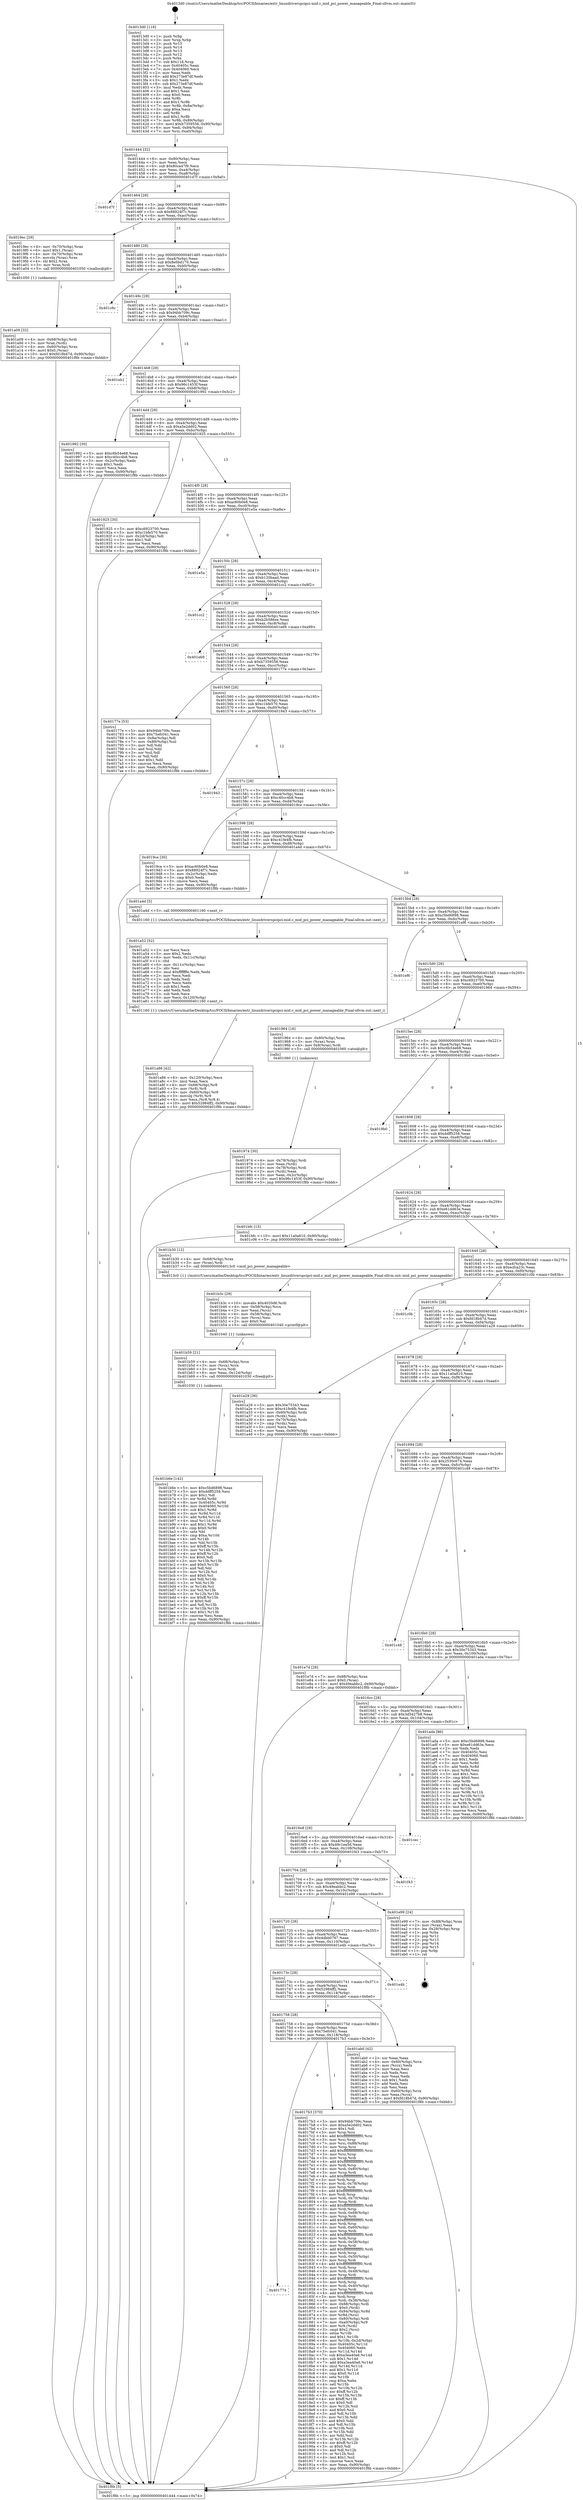 digraph "0x4013d0" {
  label = "0x4013d0 (/mnt/c/Users/mathe/Desktop/tcc/POCII/binaries/extr_linuxdriverspcipci-mid.c_mid_pci_power_manageable_Final-ollvm.out::main(0))"
  labelloc = "t"
  node[shape=record]

  Entry [label="",width=0.3,height=0.3,shape=circle,fillcolor=black,style=filled]
  "0x401444" [label="{
     0x401444 [32]\l
     | [instrs]\l
     &nbsp;&nbsp;0x401444 \<+6\>: mov -0x90(%rbp),%eax\l
     &nbsp;&nbsp;0x40144a \<+2\>: mov %eax,%ecx\l
     &nbsp;&nbsp;0x40144c \<+6\>: sub $0x80ca47f9,%ecx\l
     &nbsp;&nbsp;0x401452 \<+6\>: mov %eax,-0xa4(%rbp)\l
     &nbsp;&nbsp;0x401458 \<+6\>: mov %ecx,-0xa8(%rbp)\l
     &nbsp;&nbsp;0x40145e \<+6\>: je 0000000000401d7f \<main+0x9af\>\l
  }"]
  "0x401d7f" [label="{
     0x401d7f\l
  }", style=dashed]
  "0x401464" [label="{
     0x401464 [28]\l
     | [instrs]\l
     &nbsp;&nbsp;0x401464 \<+5\>: jmp 0000000000401469 \<main+0x99\>\l
     &nbsp;&nbsp;0x401469 \<+6\>: mov -0xa4(%rbp),%eax\l
     &nbsp;&nbsp;0x40146f \<+5\>: sub $0x88924f7c,%eax\l
     &nbsp;&nbsp;0x401474 \<+6\>: mov %eax,-0xac(%rbp)\l
     &nbsp;&nbsp;0x40147a \<+6\>: je 00000000004019ec \<main+0x61c\>\l
  }"]
  Exit [label="",width=0.3,height=0.3,shape=circle,fillcolor=black,style=filled,peripheries=2]
  "0x4019ec" [label="{
     0x4019ec [29]\l
     | [instrs]\l
     &nbsp;&nbsp;0x4019ec \<+4\>: mov -0x70(%rbp),%rax\l
     &nbsp;&nbsp;0x4019f0 \<+6\>: movl $0x1,(%rax)\l
     &nbsp;&nbsp;0x4019f6 \<+4\>: mov -0x70(%rbp),%rax\l
     &nbsp;&nbsp;0x4019fa \<+3\>: movslq (%rax),%rax\l
     &nbsp;&nbsp;0x4019fd \<+4\>: shl $0x2,%rax\l
     &nbsp;&nbsp;0x401a01 \<+3\>: mov %rax,%rdi\l
     &nbsp;&nbsp;0x401a04 \<+5\>: call 0000000000401050 \<malloc@plt\>\l
     | [calls]\l
     &nbsp;&nbsp;0x401050 \{1\} (unknown)\l
  }"]
  "0x401480" [label="{
     0x401480 [28]\l
     | [instrs]\l
     &nbsp;&nbsp;0x401480 \<+5\>: jmp 0000000000401485 \<main+0xb5\>\l
     &nbsp;&nbsp;0x401485 \<+6\>: mov -0xa4(%rbp),%eax\l
     &nbsp;&nbsp;0x40148b \<+5\>: sub $0x8e0bd170,%eax\l
     &nbsp;&nbsp;0x401490 \<+6\>: mov %eax,-0xb0(%rbp)\l
     &nbsp;&nbsp;0x401496 \<+6\>: je 0000000000401c6c \<main+0x89c\>\l
  }"]
  "0x401b6e" [label="{
     0x401b6e [142]\l
     | [instrs]\l
     &nbsp;&nbsp;0x401b6e \<+5\>: mov $0xc5bd6898,%eax\l
     &nbsp;&nbsp;0x401b73 \<+5\>: mov $0xddff5258,%esi\l
     &nbsp;&nbsp;0x401b78 \<+2\>: mov $0x1,%dl\l
     &nbsp;&nbsp;0x401b7a \<+3\>: xor %r8d,%r8d\l
     &nbsp;&nbsp;0x401b7d \<+8\>: mov 0x40405c,%r9d\l
     &nbsp;&nbsp;0x401b85 \<+8\>: mov 0x404060,%r10d\l
     &nbsp;&nbsp;0x401b8d \<+4\>: sub $0x1,%r8d\l
     &nbsp;&nbsp;0x401b91 \<+3\>: mov %r9d,%r11d\l
     &nbsp;&nbsp;0x401b94 \<+3\>: add %r8d,%r11d\l
     &nbsp;&nbsp;0x401b97 \<+4\>: imul %r11d,%r9d\l
     &nbsp;&nbsp;0x401b9b \<+4\>: and $0x1,%r9d\l
     &nbsp;&nbsp;0x401b9f \<+4\>: cmp $0x0,%r9d\l
     &nbsp;&nbsp;0x401ba3 \<+3\>: sete %bl\l
     &nbsp;&nbsp;0x401ba6 \<+4\>: cmp $0xa,%r10d\l
     &nbsp;&nbsp;0x401baa \<+4\>: setl %r14b\l
     &nbsp;&nbsp;0x401bae \<+3\>: mov %bl,%r15b\l
     &nbsp;&nbsp;0x401bb1 \<+4\>: xor $0xff,%r15b\l
     &nbsp;&nbsp;0x401bb5 \<+3\>: mov %r14b,%r12b\l
     &nbsp;&nbsp;0x401bb8 \<+4\>: xor $0xff,%r12b\l
     &nbsp;&nbsp;0x401bbc \<+3\>: xor $0x0,%dl\l
     &nbsp;&nbsp;0x401bbf \<+3\>: mov %r15b,%r13b\l
     &nbsp;&nbsp;0x401bc2 \<+4\>: and $0x0,%r13b\l
     &nbsp;&nbsp;0x401bc6 \<+2\>: and %dl,%bl\l
     &nbsp;&nbsp;0x401bc8 \<+3\>: mov %r12b,%cl\l
     &nbsp;&nbsp;0x401bcb \<+3\>: and $0x0,%cl\l
     &nbsp;&nbsp;0x401bce \<+3\>: and %dl,%r14b\l
     &nbsp;&nbsp;0x401bd1 \<+3\>: or %bl,%r13b\l
     &nbsp;&nbsp;0x401bd4 \<+3\>: or %r14b,%cl\l
     &nbsp;&nbsp;0x401bd7 \<+3\>: xor %cl,%r13b\l
     &nbsp;&nbsp;0x401bda \<+3\>: or %r12b,%r15b\l
     &nbsp;&nbsp;0x401bdd \<+4\>: xor $0xff,%r15b\l
     &nbsp;&nbsp;0x401be1 \<+3\>: or $0x0,%dl\l
     &nbsp;&nbsp;0x401be4 \<+3\>: and %dl,%r15b\l
     &nbsp;&nbsp;0x401be7 \<+3\>: or %r15b,%r13b\l
     &nbsp;&nbsp;0x401bea \<+4\>: test $0x1,%r13b\l
     &nbsp;&nbsp;0x401bee \<+3\>: cmovne %esi,%eax\l
     &nbsp;&nbsp;0x401bf1 \<+6\>: mov %eax,-0x90(%rbp)\l
     &nbsp;&nbsp;0x401bf7 \<+5\>: jmp 0000000000401f8b \<main+0xbbb\>\l
  }"]
  "0x401c6c" [label="{
     0x401c6c\l
  }", style=dashed]
  "0x40149c" [label="{
     0x40149c [28]\l
     | [instrs]\l
     &nbsp;&nbsp;0x40149c \<+5\>: jmp 00000000004014a1 \<main+0xd1\>\l
     &nbsp;&nbsp;0x4014a1 \<+6\>: mov -0xa4(%rbp),%eax\l
     &nbsp;&nbsp;0x4014a7 \<+5\>: sub $0x94bb709c,%eax\l
     &nbsp;&nbsp;0x4014ac \<+6\>: mov %eax,-0xb4(%rbp)\l
     &nbsp;&nbsp;0x4014b2 \<+6\>: je 0000000000401eb1 \<main+0xae1\>\l
  }"]
  "0x401b59" [label="{
     0x401b59 [21]\l
     | [instrs]\l
     &nbsp;&nbsp;0x401b59 \<+4\>: mov -0x68(%rbp),%rcx\l
     &nbsp;&nbsp;0x401b5d \<+3\>: mov (%rcx),%rcx\l
     &nbsp;&nbsp;0x401b60 \<+3\>: mov %rcx,%rdi\l
     &nbsp;&nbsp;0x401b63 \<+6\>: mov %eax,-0x124(%rbp)\l
     &nbsp;&nbsp;0x401b69 \<+5\>: call 0000000000401030 \<free@plt\>\l
     | [calls]\l
     &nbsp;&nbsp;0x401030 \{1\} (unknown)\l
  }"]
  "0x401eb1" [label="{
     0x401eb1\l
  }", style=dashed]
  "0x4014b8" [label="{
     0x4014b8 [28]\l
     | [instrs]\l
     &nbsp;&nbsp;0x4014b8 \<+5\>: jmp 00000000004014bd \<main+0xed\>\l
     &nbsp;&nbsp;0x4014bd \<+6\>: mov -0xa4(%rbp),%eax\l
     &nbsp;&nbsp;0x4014c3 \<+5\>: sub $0x96c1453f,%eax\l
     &nbsp;&nbsp;0x4014c8 \<+6\>: mov %eax,-0xb8(%rbp)\l
     &nbsp;&nbsp;0x4014ce \<+6\>: je 0000000000401992 \<main+0x5c2\>\l
  }"]
  "0x401b3c" [label="{
     0x401b3c [29]\l
     | [instrs]\l
     &nbsp;&nbsp;0x401b3c \<+10\>: movabs $0x4020d6,%rdi\l
     &nbsp;&nbsp;0x401b46 \<+4\>: mov -0x58(%rbp),%rcx\l
     &nbsp;&nbsp;0x401b4a \<+2\>: mov %eax,(%rcx)\l
     &nbsp;&nbsp;0x401b4c \<+4\>: mov -0x58(%rbp),%rcx\l
     &nbsp;&nbsp;0x401b50 \<+2\>: mov (%rcx),%esi\l
     &nbsp;&nbsp;0x401b52 \<+2\>: mov $0x0,%al\l
     &nbsp;&nbsp;0x401b54 \<+5\>: call 0000000000401040 \<printf@plt\>\l
     | [calls]\l
     &nbsp;&nbsp;0x401040 \{1\} (unknown)\l
  }"]
  "0x401992" [label="{
     0x401992 [30]\l
     | [instrs]\l
     &nbsp;&nbsp;0x401992 \<+5\>: mov $0xc6b54e68,%eax\l
     &nbsp;&nbsp;0x401997 \<+5\>: mov $0xc40cc4b8,%ecx\l
     &nbsp;&nbsp;0x40199c \<+3\>: mov -0x2c(%rbp),%edx\l
     &nbsp;&nbsp;0x40199f \<+3\>: cmp $0x1,%edx\l
     &nbsp;&nbsp;0x4019a2 \<+3\>: cmovl %ecx,%eax\l
     &nbsp;&nbsp;0x4019a5 \<+6\>: mov %eax,-0x90(%rbp)\l
     &nbsp;&nbsp;0x4019ab \<+5\>: jmp 0000000000401f8b \<main+0xbbb\>\l
  }"]
  "0x4014d4" [label="{
     0x4014d4 [28]\l
     | [instrs]\l
     &nbsp;&nbsp;0x4014d4 \<+5\>: jmp 00000000004014d9 \<main+0x109\>\l
     &nbsp;&nbsp;0x4014d9 \<+6\>: mov -0xa4(%rbp),%eax\l
     &nbsp;&nbsp;0x4014df \<+5\>: sub $0xa5e2dd02,%eax\l
     &nbsp;&nbsp;0x4014e4 \<+6\>: mov %eax,-0xbc(%rbp)\l
     &nbsp;&nbsp;0x4014ea \<+6\>: je 0000000000401925 \<main+0x555\>\l
  }"]
  "0x401a86" [label="{
     0x401a86 [42]\l
     | [instrs]\l
     &nbsp;&nbsp;0x401a86 \<+6\>: mov -0x120(%rbp),%ecx\l
     &nbsp;&nbsp;0x401a8c \<+3\>: imul %eax,%ecx\l
     &nbsp;&nbsp;0x401a8f \<+4\>: mov -0x68(%rbp),%r8\l
     &nbsp;&nbsp;0x401a93 \<+3\>: mov (%r8),%r8\l
     &nbsp;&nbsp;0x401a96 \<+4\>: mov -0x60(%rbp),%r9\l
     &nbsp;&nbsp;0x401a9a \<+3\>: movslq (%r9),%r9\l
     &nbsp;&nbsp;0x401a9d \<+4\>: mov %ecx,(%r8,%r9,4)\l
     &nbsp;&nbsp;0x401aa1 \<+10\>: movl $0x52984ff2,-0x90(%rbp)\l
     &nbsp;&nbsp;0x401aab \<+5\>: jmp 0000000000401f8b \<main+0xbbb\>\l
  }"]
  "0x401925" [label="{
     0x401925 [30]\l
     | [instrs]\l
     &nbsp;&nbsp;0x401925 \<+5\>: mov $0xc6923700,%eax\l
     &nbsp;&nbsp;0x40192a \<+5\>: mov $0xc1bfe570,%ecx\l
     &nbsp;&nbsp;0x40192f \<+3\>: mov -0x2d(%rbp),%dl\l
     &nbsp;&nbsp;0x401932 \<+3\>: test $0x1,%dl\l
     &nbsp;&nbsp;0x401935 \<+3\>: cmovne %ecx,%eax\l
     &nbsp;&nbsp;0x401938 \<+6\>: mov %eax,-0x90(%rbp)\l
     &nbsp;&nbsp;0x40193e \<+5\>: jmp 0000000000401f8b \<main+0xbbb\>\l
  }"]
  "0x4014f0" [label="{
     0x4014f0 [28]\l
     | [instrs]\l
     &nbsp;&nbsp;0x4014f0 \<+5\>: jmp 00000000004014f5 \<main+0x125\>\l
     &nbsp;&nbsp;0x4014f5 \<+6\>: mov -0xa4(%rbp),%eax\l
     &nbsp;&nbsp;0x4014fb \<+5\>: sub $0xac60b0e8,%eax\l
     &nbsp;&nbsp;0x401500 \<+6\>: mov %eax,-0xc0(%rbp)\l
     &nbsp;&nbsp;0x401506 \<+6\>: je 0000000000401e5a \<main+0xa8a\>\l
  }"]
  "0x401a52" [label="{
     0x401a52 [52]\l
     | [instrs]\l
     &nbsp;&nbsp;0x401a52 \<+2\>: xor %ecx,%ecx\l
     &nbsp;&nbsp;0x401a54 \<+5\>: mov $0x2,%edx\l
     &nbsp;&nbsp;0x401a59 \<+6\>: mov %edx,-0x11c(%rbp)\l
     &nbsp;&nbsp;0x401a5f \<+1\>: cltd\l
     &nbsp;&nbsp;0x401a60 \<+6\>: mov -0x11c(%rbp),%esi\l
     &nbsp;&nbsp;0x401a66 \<+2\>: idiv %esi\l
     &nbsp;&nbsp;0x401a68 \<+6\>: imul $0xfffffffe,%edx,%edx\l
     &nbsp;&nbsp;0x401a6e \<+2\>: mov %ecx,%edi\l
     &nbsp;&nbsp;0x401a70 \<+2\>: sub %edx,%edi\l
     &nbsp;&nbsp;0x401a72 \<+2\>: mov %ecx,%edx\l
     &nbsp;&nbsp;0x401a74 \<+3\>: sub $0x1,%edx\l
     &nbsp;&nbsp;0x401a77 \<+2\>: add %edx,%edi\l
     &nbsp;&nbsp;0x401a79 \<+2\>: sub %edi,%ecx\l
     &nbsp;&nbsp;0x401a7b \<+6\>: mov %ecx,-0x120(%rbp)\l
     &nbsp;&nbsp;0x401a81 \<+5\>: call 0000000000401160 \<next_i\>\l
     | [calls]\l
     &nbsp;&nbsp;0x401160 \{1\} (/mnt/c/Users/mathe/Desktop/tcc/POCII/binaries/extr_linuxdriverspcipci-mid.c_mid_pci_power_manageable_Final-ollvm.out::next_i)\l
  }"]
  "0x401e5a" [label="{
     0x401e5a\l
  }", style=dashed]
  "0x40150c" [label="{
     0x40150c [28]\l
     | [instrs]\l
     &nbsp;&nbsp;0x40150c \<+5\>: jmp 0000000000401511 \<main+0x141\>\l
     &nbsp;&nbsp;0x401511 \<+6\>: mov -0xa4(%rbp),%eax\l
     &nbsp;&nbsp;0x401517 \<+5\>: sub $0xb120baad,%eax\l
     &nbsp;&nbsp;0x40151c \<+6\>: mov %eax,-0xc4(%rbp)\l
     &nbsp;&nbsp;0x401522 \<+6\>: je 0000000000401cc2 \<main+0x8f2\>\l
  }"]
  "0x401a09" [label="{
     0x401a09 [32]\l
     | [instrs]\l
     &nbsp;&nbsp;0x401a09 \<+4\>: mov -0x68(%rbp),%rdi\l
     &nbsp;&nbsp;0x401a0d \<+3\>: mov %rax,(%rdi)\l
     &nbsp;&nbsp;0x401a10 \<+4\>: mov -0x60(%rbp),%rax\l
     &nbsp;&nbsp;0x401a14 \<+6\>: movl $0x0,(%rax)\l
     &nbsp;&nbsp;0x401a1a \<+10\>: movl $0xfd18b47d,-0x90(%rbp)\l
     &nbsp;&nbsp;0x401a24 \<+5\>: jmp 0000000000401f8b \<main+0xbbb\>\l
  }"]
  "0x401cc2" [label="{
     0x401cc2\l
  }", style=dashed]
  "0x401528" [label="{
     0x401528 [28]\l
     | [instrs]\l
     &nbsp;&nbsp;0x401528 \<+5\>: jmp 000000000040152d \<main+0x15d\>\l
     &nbsp;&nbsp;0x40152d \<+6\>: mov -0xa4(%rbp),%eax\l
     &nbsp;&nbsp;0x401533 \<+5\>: sub $0xb2b586ee,%eax\l
     &nbsp;&nbsp;0x401538 \<+6\>: mov %eax,-0xc8(%rbp)\l
     &nbsp;&nbsp;0x40153e \<+6\>: je 0000000000401e69 \<main+0xa99\>\l
  }"]
  "0x401974" [label="{
     0x401974 [30]\l
     | [instrs]\l
     &nbsp;&nbsp;0x401974 \<+4\>: mov -0x78(%rbp),%rdi\l
     &nbsp;&nbsp;0x401978 \<+2\>: mov %eax,(%rdi)\l
     &nbsp;&nbsp;0x40197a \<+4\>: mov -0x78(%rbp),%rdi\l
     &nbsp;&nbsp;0x40197e \<+2\>: mov (%rdi),%eax\l
     &nbsp;&nbsp;0x401980 \<+3\>: mov %eax,-0x2c(%rbp)\l
     &nbsp;&nbsp;0x401983 \<+10\>: movl $0x96c1453f,-0x90(%rbp)\l
     &nbsp;&nbsp;0x40198d \<+5\>: jmp 0000000000401f8b \<main+0xbbb\>\l
  }"]
  "0x401e69" [label="{
     0x401e69\l
  }", style=dashed]
  "0x401544" [label="{
     0x401544 [28]\l
     | [instrs]\l
     &nbsp;&nbsp;0x401544 \<+5\>: jmp 0000000000401549 \<main+0x179\>\l
     &nbsp;&nbsp;0x401549 \<+6\>: mov -0xa4(%rbp),%eax\l
     &nbsp;&nbsp;0x40154f \<+5\>: sub $0xb7359556,%eax\l
     &nbsp;&nbsp;0x401554 \<+6\>: mov %eax,-0xcc(%rbp)\l
     &nbsp;&nbsp;0x40155a \<+6\>: je 000000000040177e \<main+0x3ae\>\l
  }"]
  "0x401774" [label="{
     0x401774\l
  }", style=dashed]
  "0x40177e" [label="{
     0x40177e [53]\l
     | [instrs]\l
     &nbsp;&nbsp;0x40177e \<+5\>: mov $0x94bb709c,%eax\l
     &nbsp;&nbsp;0x401783 \<+5\>: mov $0x75efc041,%ecx\l
     &nbsp;&nbsp;0x401788 \<+6\>: mov -0x8a(%rbp),%dl\l
     &nbsp;&nbsp;0x40178e \<+7\>: mov -0x89(%rbp),%sil\l
     &nbsp;&nbsp;0x401795 \<+3\>: mov %dl,%dil\l
     &nbsp;&nbsp;0x401798 \<+3\>: and %sil,%dil\l
     &nbsp;&nbsp;0x40179b \<+3\>: xor %sil,%dl\l
     &nbsp;&nbsp;0x40179e \<+3\>: or %dl,%dil\l
     &nbsp;&nbsp;0x4017a1 \<+4\>: test $0x1,%dil\l
     &nbsp;&nbsp;0x4017a5 \<+3\>: cmovne %ecx,%eax\l
     &nbsp;&nbsp;0x4017a8 \<+6\>: mov %eax,-0x90(%rbp)\l
     &nbsp;&nbsp;0x4017ae \<+5\>: jmp 0000000000401f8b \<main+0xbbb\>\l
  }"]
  "0x401560" [label="{
     0x401560 [28]\l
     | [instrs]\l
     &nbsp;&nbsp;0x401560 \<+5\>: jmp 0000000000401565 \<main+0x195\>\l
     &nbsp;&nbsp;0x401565 \<+6\>: mov -0xa4(%rbp),%eax\l
     &nbsp;&nbsp;0x40156b \<+5\>: sub $0xc1bfe570,%eax\l
     &nbsp;&nbsp;0x401570 \<+6\>: mov %eax,-0xd0(%rbp)\l
     &nbsp;&nbsp;0x401576 \<+6\>: je 0000000000401943 \<main+0x573\>\l
  }"]
  "0x401f8b" [label="{
     0x401f8b [5]\l
     | [instrs]\l
     &nbsp;&nbsp;0x401f8b \<+5\>: jmp 0000000000401444 \<main+0x74\>\l
  }"]
  "0x4013d0" [label="{
     0x4013d0 [116]\l
     | [instrs]\l
     &nbsp;&nbsp;0x4013d0 \<+1\>: push %rbp\l
     &nbsp;&nbsp;0x4013d1 \<+3\>: mov %rsp,%rbp\l
     &nbsp;&nbsp;0x4013d4 \<+2\>: push %r15\l
     &nbsp;&nbsp;0x4013d6 \<+2\>: push %r14\l
     &nbsp;&nbsp;0x4013d8 \<+2\>: push %r13\l
     &nbsp;&nbsp;0x4013da \<+2\>: push %r12\l
     &nbsp;&nbsp;0x4013dc \<+1\>: push %rbx\l
     &nbsp;&nbsp;0x4013dd \<+7\>: sub $0x118,%rsp\l
     &nbsp;&nbsp;0x4013e4 \<+7\>: mov 0x40405c,%eax\l
     &nbsp;&nbsp;0x4013eb \<+7\>: mov 0x404060,%ecx\l
     &nbsp;&nbsp;0x4013f2 \<+2\>: mov %eax,%edx\l
     &nbsp;&nbsp;0x4013f4 \<+6\>: add $0x273e87df,%edx\l
     &nbsp;&nbsp;0x4013fa \<+3\>: sub $0x1,%edx\l
     &nbsp;&nbsp;0x4013fd \<+6\>: sub $0x273e87df,%edx\l
     &nbsp;&nbsp;0x401403 \<+3\>: imul %edx,%eax\l
     &nbsp;&nbsp;0x401406 \<+3\>: and $0x1,%eax\l
     &nbsp;&nbsp;0x401409 \<+3\>: cmp $0x0,%eax\l
     &nbsp;&nbsp;0x40140c \<+4\>: sete %r8b\l
     &nbsp;&nbsp;0x401410 \<+4\>: and $0x1,%r8b\l
     &nbsp;&nbsp;0x401414 \<+7\>: mov %r8b,-0x8a(%rbp)\l
     &nbsp;&nbsp;0x40141b \<+3\>: cmp $0xa,%ecx\l
     &nbsp;&nbsp;0x40141e \<+4\>: setl %r8b\l
     &nbsp;&nbsp;0x401422 \<+4\>: and $0x1,%r8b\l
     &nbsp;&nbsp;0x401426 \<+7\>: mov %r8b,-0x89(%rbp)\l
     &nbsp;&nbsp;0x40142d \<+10\>: movl $0xb7359556,-0x90(%rbp)\l
     &nbsp;&nbsp;0x401437 \<+6\>: mov %edi,-0x94(%rbp)\l
     &nbsp;&nbsp;0x40143d \<+7\>: mov %rsi,-0xa0(%rbp)\l
  }"]
  "0x4017b3" [label="{
     0x4017b3 [370]\l
     | [instrs]\l
     &nbsp;&nbsp;0x4017b3 \<+5\>: mov $0x94bb709c,%eax\l
     &nbsp;&nbsp;0x4017b8 \<+5\>: mov $0xa5e2dd02,%ecx\l
     &nbsp;&nbsp;0x4017bd \<+2\>: mov $0x1,%dl\l
     &nbsp;&nbsp;0x4017bf \<+3\>: mov %rsp,%rsi\l
     &nbsp;&nbsp;0x4017c2 \<+4\>: add $0xfffffffffffffff0,%rsi\l
     &nbsp;&nbsp;0x4017c6 \<+3\>: mov %rsi,%rsp\l
     &nbsp;&nbsp;0x4017c9 \<+7\>: mov %rsi,-0x88(%rbp)\l
     &nbsp;&nbsp;0x4017d0 \<+3\>: mov %rsp,%rsi\l
     &nbsp;&nbsp;0x4017d3 \<+4\>: add $0xfffffffffffffff0,%rsi\l
     &nbsp;&nbsp;0x4017d7 \<+3\>: mov %rsi,%rsp\l
     &nbsp;&nbsp;0x4017da \<+3\>: mov %rsp,%rdi\l
     &nbsp;&nbsp;0x4017dd \<+4\>: add $0xfffffffffffffff0,%rdi\l
     &nbsp;&nbsp;0x4017e1 \<+3\>: mov %rdi,%rsp\l
     &nbsp;&nbsp;0x4017e4 \<+4\>: mov %rdi,-0x80(%rbp)\l
     &nbsp;&nbsp;0x4017e8 \<+3\>: mov %rsp,%rdi\l
     &nbsp;&nbsp;0x4017eb \<+4\>: add $0xfffffffffffffff0,%rdi\l
     &nbsp;&nbsp;0x4017ef \<+3\>: mov %rdi,%rsp\l
     &nbsp;&nbsp;0x4017f2 \<+4\>: mov %rdi,-0x78(%rbp)\l
     &nbsp;&nbsp;0x4017f6 \<+3\>: mov %rsp,%rdi\l
     &nbsp;&nbsp;0x4017f9 \<+4\>: add $0xfffffffffffffff0,%rdi\l
     &nbsp;&nbsp;0x4017fd \<+3\>: mov %rdi,%rsp\l
     &nbsp;&nbsp;0x401800 \<+4\>: mov %rdi,-0x70(%rbp)\l
     &nbsp;&nbsp;0x401804 \<+3\>: mov %rsp,%rdi\l
     &nbsp;&nbsp;0x401807 \<+4\>: add $0xfffffffffffffff0,%rdi\l
     &nbsp;&nbsp;0x40180b \<+3\>: mov %rdi,%rsp\l
     &nbsp;&nbsp;0x40180e \<+4\>: mov %rdi,-0x68(%rbp)\l
     &nbsp;&nbsp;0x401812 \<+3\>: mov %rsp,%rdi\l
     &nbsp;&nbsp;0x401815 \<+4\>: add $0xfffffffffffffff0,%rdi\l
     &nbsp;&nbsp;0x401819 \<+3\>: mov %rdi,%rsp\l
     &nbsp;&nbsp;0x40181c \<+4\>: mov %rdi,-0x60(%rbp)\l
     &nbsp;&nbsp;0x401820 \<+3\>: mov %rsp,%rdi\l
     &nbsp;&nbsp;0x401823 \<+4\>: add $0xfffffffffffffff0,%rdi\l
     &nbsp;&nbsp;0x401827 \<+3\>: mov %rdi,%rsp\l
     &nbsp;&nbsp;0x40182a \<+4\>: mov %rdi,-0x58(%rbp)\l
     &nbsp;&nbsp;0x40182e \<+3\>: mov %rsp,%rdi\l
     &nbsp;&nbsp;0x401831 \<+4\>: add $0xfffffffffffffff0,%rdi\l
     &nbsp;&nbsp;0x401835 \<+3\>: mov %rdi,%rsp\l
     &nbsp;&nbsp;0x401838 \<+4\>: mov %rdi,-0x50(%rbp)\l
     &nbsp;&nbsp;0x40183c \<+3\>: mov %rsp,%rdi\l
     &nbsp;&nbsp;0x40183f \<+4\>: add $0xfffffffffffffff0,%rdi\l
     &nbsp;&nbsp;0x401843 \<+3\>: mov %rdi,%rsp\l
     &nbsp;&nbsp;0x401846 \<+4\>: mov %rdi,-0x48(%rbp)\l
     &nbsp;&nbsp;0x40184a \<+3\>: mov %rsp,%rdi\l
     &nbsp;&nbsp;0x40184d \<+4\>: add $0xfffffffffffffff0,%rdi\l
     &nbsp;&nbsp;0x401851 \<+3\>: mov %rdi,%rsp\l
     &nbsp;&nbsp;0x401854 \<+4\>: mov %rdi,-0x40(%rbp)\l
     &nbsp;&nbsp;0x401858 \<+3\>: mov %rsp,%rdi\l
     &nbsp;&nbsp;0x40185b \<+4\>: add $0xfffffffffffffff0,%rdi\l
     &nbsp;&nbsp;0x40185f \<+3\>: mov %rdi,%rsp\l
     &nbsp;&nbsp;0x401862 \<+4\>: mov %rdi,-0x38(%rbp)\l
     &nbsp;&nbsp;0x401866 \<+7\>: mov -0x88(%rbp),%rdi\l
     &nbsp;&nbsp;0x40186d \<+6\>: movl $0x0,(%rdi)\l
     &nbsp;&nbsp;0x401873 \<+7\>: mov -0x94(%rbp),%r8d\l
     &nbsp;&nbsp;0x40187a \<+3\>: mov %r8d,(%rsi)\l
     &nbsp;&nbsp;0x40187d \<+4\>: mov -0x80(%rbp),%rdi\l
     &nbsp;&nbsp;0x401881 \<+7\>: mov -0xa0(%rbp),%r9\l
     &nbsp;&nbsp;0x401888 \<+3\>: mov %r9,(%rdi)\l
     &nbsp;&nbsp;0x40188b \<+3\>: cmpl $0x2,(%rsi)\l
     &nbsp;&nbsp;0x40188e \<+4\>: setne %r10b\l
     &nbsp;&nbsp;0x401892 \<+4\>: and $0x1,%r10b\l
     &nbsp;&nbsp;0x401896 \<+4\>: mov %r10b,-0x2d(%rbp)\l
     &nbsp;&nbsp;0x40189a \<+8\>: mov 0x40405c,%r11d\l
     &nbsp;&nbsp;0x4018a2 \<+7\>: mov 0x404060,%ebx\l
     &nbsp;&nbsp;0x4018a9 \<+3\>: mov %r11d,%r14d\l
     &nbsp;&nbsp;0x4018ac \<+7\>: sub $0xa3ea40a6,%r14d\l
     &nbsp;&nbsp;0x4018b3 \<+4\>: sub $0x1,%r14d\l
     &nbsp;&nbsp;0x4018b7 \<+7\>: add $0xa3ea40a6,%r14d\l
     &nbsp;&nbsp;0x4018be \<+4\>: imul %r14d,%r11d\l
     &nbsp;&nbsp;0x4018c2 \<+4\>: and $0x1,%r11d\l
     &nbsp;&nbsp;0x4018c6 \<+4\>: cmp $0x0,%r11d\l
     &nbsp;&nbsp;0x4018ca \<+4\>: sete %r10b\l
     &nbsp;&nbsp;0x4018ce \<+3\>: cmp $0xa,%ebx\l
     &nbsp;&nbsp;0x4018d1 \<+4\>: setl %r15b\l
     &nbsp;&nbsp;0x4018d5 \<+3\>: mov %r10b,%r12b\l
     &nbsp;&nbsp;0x4018d8 \<+4\>: xor $0xff,%r12b\l
     &nbsp;&nbsp;0x4018dc \<+3\>: mov %r15b,%r13b\l
     &nbsp;&nbsp;0x4018df \<+4\>: xor $0xff,%r13b\l
     &nbsp;&nbsp;0x4018e3 \<+3\>: xor $0x0,%dl\l
     &nbsp;&nbsp;0x4018e6 \<+3\>: mov %r12b,%sil\l
     &nbsp;&nbsp;0x4018e9 \<+4\>: and $0x0,%sil\l
     &nbsp;&nbsp;0x4018ed \<+3\>: and %dl,%r10b\l
     &nbsp;&nbsp;0x4018f0 \<+3\>: mov %r13b,%dil\l
     &nbsp;&nbsp;0x4018f3 \<+4\>: and $0x0,%dil\l
     &nbsp;&nbsp;0x4018f7 \<+3\>: and %dl,%r15b\l
     &nbsp;&nbsp;0x4018fa \<+3\>: or %r10b,%sil\l
     &nbsp;&nbsp;0x4018fd \<+3\>: or %r15b,%dil\l
     &nbsp;&nbsp;0x401900 \<+3\>: xor %dil,%sil\l
     &nbsp;&nbsp;0x401903 \<+3\>: or %r13b,%r12b\l
     &nbsp;&nbsp;0x401906 \<+4\>: xor $0xff,%r12b\l
     &nbsp;&nbsp;0x40190a \<+3\>: or $0x0,%dl\l
     &nbsp;&nbsp;0x40190d \<+3\>: and %dl,%r12b\l
     &nbsp;&nbsp;0x401910 \<+3\>: or %r12b,%sil\l
     &nbsp;&nbsp;0x401913 \<+4\>: test $0x1,%sil\l
     &nbsp;&nbsp;0x401917 \<+3\>: cmovne %ecx,%eax\l
     &nbsp;&nbsp;0x40191a \<+6\>: mov %eax,-0x90(%rbp)\l
     &nbsp;&nbsp;0x401920 \<+5\>: jmp 0000000000401f8b \<main+0xbbb\>\l
  }"]
  "0x401943" [label="{
     0x401943\l
  }", style=dashed]
  "0x40157c" [label="{
     0x40157c [28]\l
     | [instrs]\l
     &nbsp;&nbsp;0x40157c \<+5\>: jmp 0000000000401581 \<main+0x1b1\>\l
     &nbsp;&nbsp;0x401581 \<+6\>: mov -0xa4(%rbp),%eax\l
     &nbsp;&nbsp;0x401587 \<+5\>: sub $0xc40cc4b8,%eax\l
     &nbsp;&nbsp;0x40158c \<+6\>: mov %eax,-0xd4(%rbp)\l
     &nbsp;&nbsp;0x401592 \<+6\>: je 00000000004019ce \<main+0x5fe\>\l
  }"]
  "0x401758" [label="{
     0x401758 [28]\l
     | [instrs]\l
     &nbsp;&nbsp;0x401758 \<+5\>: jmp 000000000040175d \<main+0x38d\>\l
     &nbsp;&nbsp;0x40175d \<+6\>: mov -0xa4(%rbp),%eax\l
     &nbsp;&nbsp;0x401763 \<+5\>: sub $0x75efc041,%eax\l
     &nbsp;&nbsp;0x401768 \<+6\>: mov %eax,-0x118(%rbp)\l
     &nbsp;&nbsp;0x40176e \<+6\>: je 00000000004017b3 \<main+0x3e3\>\l
  }"]
  "0x4019ce" [label="{
     0x4019ce [30]\l
     | [instrs]\l
     &nbsp;&nbsp;0x4019ce \<+5\>: mov $0xac60b0e8,%eax\l
     &nbsp;&nbsp;0x4019d3 \<+5\>: mov $0x88924f7c,%ecx\l
     &nbsp;&nbsp;0x4019d8 \<+3\>: mov -0x2c(%rbp),%edx\l
     &nbsp;&nbsp;0x4019db \<+3\>: cmp $0x0,%edx\l
     &nbsp;&nbsp;0x4019de \<+3\>: cmove %ecx,%eax\l
     &nbsp;&nbsp;0x4019e1 \<+6\>: mov %eax,-0x90(%rbp)\l
     &nbsp;&nbsp;0x4019e7 \<+5\>: jmp 0000000000401f8b \<main+0xbbb\>\l
  }"]
  "0x401598" [label="{
     0x401598 [28]\l
     | [instrs]\l
     &nbsp;&nbsp;0x401598 \<+5\>: jmp 000000000040159d \<main+0x1cd\>\l
     &nbsp;&nbsp;0x40159d \<+6\>: mov -0xa4(%rbp),%eax\l
     &nbsp;&nbsp;0x4015a3 \<+5\>: sub $0xc41fe4fb,%eax\l
     &nbsp;&nbsp;0x4015a8 \<+6\>: mov %eax,-0xd8(%rbp)\l
     &nbsp;&nbsp;0x4015ae \<+6\>: je 0000000000401a4d \<main+0x67d\>\l
  }"]
  "0x401ab0" [label="{
     0x401ab0 [42]\l
     | [instrs]\l
     &nbsp;&nbsp;0x401ab0 \<+2\>: xor %eax,%eax\l
     &nbsp;&nbsp;0x401ab2 \<+4\>: mov -0x60(%rbp),%rcx\l
     &nbsp;&nbsp;0x401ab6 \<+2\>: mov (%rcx),%edx\l
     &nbsp;&nbsp;0x401ab8 \<+2\>: mov %eax,%esi\l
     &nbsp;&nbsp;0x401aba \<+2\>: sub %edx,%esi\l
     &nbsp;&nbsp;0x401abc \<+2\>: mov %eax,%edx\l
     &nbsp;&nbsp;0x401abe \<+3\>: sub $0x1,%edx\l
     &nbsp;&nbsp;0x401ac1 \<+2\>: add %edx,%esi\l
     &nbsp;&nbsp;0x401ac3 \<+2\>: sub %esi,%eax\l
     &nbsp;&nbsp;0x401ac5 \<+4\>: mov -0x60(%rbp),%rcx\l
     &nbsp;&nbsp;0x401ac9 \<+2\>: mov %eax,(%rcx)\l
     &nbsp;&nbsp;0x401acb \<+10\>: movl $0xfd18b47d,-0x90(%rbp)\l
     &nbsp;&nbsp;0x401ad5 \<+5\>: jmp 0000000000401f8b \<main+0xbbb\>\l
  }"]
  "0x401a4d" [label="{
     0x401a4d [5]\l
     | [instrs]\l
     &nbsp;&nbsp;0x401a4d \<+5\>: call 0000000000401160 \<next_i\>\l
     | [calls]\l
     &nbsp;&nbsp;0x401160 \{1\} (/mnt/c/Users/mathe/Desktop/tcc/POCII/binaries/extr_linuxdriverspcipci-mid.c_mid_pci_power_manageable_Final-ollvm.out::next_i)\l
  }"]
  "0x4015b4" [label="{
     0x4015b4 [28]\l
     | [instrs]\l
     &nbsp;&nbsp;0x4015b4 \<+5\>: jmp 00000000004015b9 \<main+0x1e9\>\l
     &nbsp;&nbsp;0x4015b9 \<+6\>: mov -0xa4(%rbp),%eax\l
     &nbsp;&nbsp;0x4015bf \<+5\>: sub $0xc5bd6898,%eax\l
     &nbsp;&nbsp;0x4015c4 \<+6\>: mov %eax,-0xdc(%rbp)\l
     &nbsp;&nbsp;0x4015ca \<+6\>: je 0000000000401ef6 \<main+0xb26\>\l
  }"]
  "0x40173c" [label="{
     0x40173c [28]\l
     | [instrs]\l
     &nbsp;&nbsp;0x40173c \<+5\>: jmp 0000000000401741 \<main+0x371\>\l
     &nbsp;&nbsp;0x401741 \<+6\>: mov -0xa4(%rbp),%eax\l
     &nbsp;&nbsp;0x401747 \<+5\>: sub $0x52984ff2,%eax\l
     &nbsp;&nbsp;0x40174c \<+6\>: mov %eax,-0x114(%rbp)\l
     &nbsp;&nbsp;0x401752 \<+6\>: je 0000000000401ab0 \<main+0x6e0\>\l
  }"]
  "0x401ef6" [label="{
     0x401ef6\l
  }", style=dashed]
  "0x4015d0" [label="{
     0x4015d0 [28]\l
     | [instrs]\l
     &nbsp;&nbsp;0x4015d0 \<+5\>: jmp 00000000004015d5 \<main+0x205\>\l
     &nbsp;&nbsp;0x4015d5 \<+6\>: mov -0xa4(%rbp),%eax\l
     &nbsp;&nbsp;0x4015db \<+5\>: sub $0xc6923700,%eax\l
     &nbsp;&nbsp;0x4015e0 \<+6\>: mov %eax,-0xe0(%rbp)\l
     &nbsp;&nbsp;0x4015e6 \<+6\>: je 0000000000401964 \<main+0x594\>\l
  }"]
  "0x401e4b" [label="{
     0x401e4b\l
  }", style=dashed]
  "0x401964" [label="{
     0x401964 [16]\l
     | [instrs]\l
     &nbsp;&nbsp;0x401964 \<+4\>: mov -0x80(%rbp),%rax\l
     &nbsp;&nbsp;0x401968 \<+3\>: mov (%rax),%rax\l
     &nbsp;&nbsp;0x40196b \<+4\>: mov 0x8(%rax),%rdi\l
     &nbsp;&nbsp;0x40196f \<+5\>: call 0000000000401060 \<atoi@plt\>\l
     | [calls]\l
     &nbsp;&nbsp;0x401060 \{1\} (unknown)\l
  }"]
  "0x4015ec" [label="{
     0x4015ec [28]\l
     | [instrs]\l
     &nbsp;&nbsp;0x4015ec \<+5\>: jmp 00000000004015f1 \<main+0x221\>\l
     &nbsp;&nbsp;0x4015f1 \<+6\>: mov -0xa4(%rbp),%eax\l
     &nbsp;&nbsp;0x4015f7 \<+5\>: sub $0xc6b54e68,%eax\l
     &nbsp;&nbsp;0x4015fc \<+6\>: mov %eax,-0xe4(%rbp)\l
     &nbsp;&nbsp;0x401602 \<+6\>: je 00000000004019b0 \<main+0x5e0\>\l
  }"]
  "0x401720" [label="{
     0x401720 [28]\l
     | [instrs]\l
     &nbsp;&nbsp;0x401720 \<+5\>: jmp 0000000000401725 \<main+0x355\>\l
     &nbsp;&nbsp;0x401725 \<+6\>: mov -0xa4(%rbp),%eax\l
     &nbsp;&nbsp;0x40172b \<+5\>: sub $0x4dbb0767,%eax\l
     &nbsp;&nbsp;0x401730 \<+6\>: mov %eax,-0x110(%rbp)\l
     &nbsp;&nbsp;0x401736 \<+6\>: je 0000000000401e4b \<main+0xa7b\>\l
  }"]
  "0x4019b0" [label="{
     0x4019b0\l
  }", style=dashed]
  "0x401608" [label="{
     0x401608 [28]\l
     | [instrs]\l
     &nbsp;&nbsp;0x401608 \<+5\>: jmp 000000000040160d \<main+0x23d\>\l
     &nbsp;&nbsp;0x40160d \<+6\>: mov -0xa4(%rbp),%eax\l
     &nbsp;&nbsp;0x401613 \<+5\>: sub $0xddff5258,%eax\l
     &nbsp;&nbsp;0x401618 \<+6\>: mov %eax,-0xe8(%rbp)\l
     &nbsp;&nbsp;0x40161e \<+6\>: je 0000000000401bfc \<main+0x82c\>\l
  }"]
  "0x401e99" [label="{
     0x401e99 [24]\l
     | [instrs]\l
     &nbsp;&nbsp;0x401e99 \<+7\>: mov -0x88(%rbp),%rax\l
     &nbsp;&nbsp;0x401ea0 \<+2\>: mov (%rax),%eax\l
     &nbsp;&nbsp;0x401ea2 \<+4\>: lea -0x28(%rbp),%rsp\l
     &nbsp;&nbsp;0x401ea6 \<+1\>: pop %rbx\l
     &nbsp;&nbsp;0x401ea7 \<+2\>: pop %r12\l
     &nbsp;&nbsp;0x401ea9 \<+2\>: pop %r13\l
     &nbsp;&nbsp;0x401eab \<+2\>: pop %r14\l
     &nbsp;&nbsp;0x401ead \<+2\>: pop %r15\l
     &nbsp;&nbsp;0x401eaf \<+1\>: pop %rbp\l
     &nbsp;&nbsp;0x401eb0 \<+1\>: ret\l
  }"]
  "0x401bfc" [label="{
     0x401bfc [15]\l
     | [instrs]\l
     &nbsp;&nbsp;0x401bfc \<+10\>: movl $0x11a0a810,-0x90(%rbp)\l
     &nbsp;&nbsp;0x401c06 \<+5\>: jmp 0000000000401f8b \<main+0xbbb\>\l
  }"]
  "0x401624" [label="{
     0x401624 [28]\l
     | [instrs]\l
     &nbsp;&nbsp;0x401624 \<+5\>: jmp 0000000000401629 \<main+0x259\>\l
     &nbsp;&nbsp;0x401629 \<+6\>: mov -0xa4(%rbp),%eax\l
     &nbsp;&nbsp;0x40162f \<+5\>: sub $0xe61dd63e,%eax\l
     &nbsp;&nbsp;0x401634 \<+6\>: mov %eax,-0xec(%rbp)\l
     &nbsp;&nbsp;0x40163a \<+6\>: je 0000000000401b30 \<main+0x760\>\l
  }"]
  "0x401704" [label="{
     0x401704 [28]\l
     | [instrs]\l
     &nbsp;&nbsp;0x401704 \<+5\>: jmp 0000000000401709 \<main+0x339\>\l
     &nbsp;&nbsp;0x401709 \<+6\>: mov -0xa4(%rbp),%eax\l
     &nbsp;&nbsp;0x40170f \<+5\>: sub $0x49eabbc2,%eax\l
     &nbsp;&nbsp;0x401714 \<+6\>: mov %eax,-0x10c(%rbp)\l
     &nbsp;&nbsp;0x40171a \<+6\>: je 0000000000401e99 \<main+0xac9\>\l
  }"]
  "0x401b30" [label="{
     0x401b30 [12]\l
     | [instrs]\l
     &nbsp;&nbsp;0x401b30 \<+4\>: mov -0x68(%rbp),%rax\l
     &nbsp;&nbsp;0x401b34 \<+3\>: mov (%rax),%rdi\l
     &nbsp;&nbsp;0x401b37 \<+5\>: call 00000000004013c0 \<mid_pci_power_manageable\>\l
     | [calls]\l
     &nbsp;&nbsp;0x4013c0 \{1\} (/mnt/c/Users/mathe/Desktop/tcc/POCII/binaries/extr_linuxdriverspcipci-mid.c_mid_pci_power_manageable_Final-ollvm.out::mid_pci_power_manageable)\l
  }"]
  "0x401640" [label="{
     0x401640 [28]\l
     | [instrs]\l
     &nbsp;&nbsp;0x401640 \<+5\>: jmp 0000000000401645 \<main+0x275\>\l
     &nbsp;&nbsp;0x401645 \<+6\>: mov -0xa4(%rbp),%eax\l
     &nbsp;&nbsp;0x40164b \<+5\>: sub $0xecfca23c,%eax\l
     &nbsp;&nbsp;0x401650 \<+6\>: mov %eax,-0xf0(%rbp)\l
     &nbsp;&nbsp;0x401656 \<+6\>: je 0000000000401c0b \<main+0x83b\>\l
  }"]
  "0x401f43" [label="{
     0x401f43\l
  }", style=dashed]
  "0x401c0b" [label="{
     0x401c0b\l
  }", style=dashed]
  "0x40165c" [label="{
     0x40165c [28]\l
     | [instrs]\l
     &nbsp;&nbsp;0x40165c \<+5\>: jmp 0000000000401661 \<main+0x291\>\l
     &nbsp;&nbsp;0x401661 \<+6\>: mov -0xa4(%rbp),%eax\l
     &nbsp;&nbsp;0x401667 \<+5\>: sub $0xfd18b47d,%eax\l
     &nbsp;&nbsp;0x40166c \<+6\>: mov %eax,-0xf4(%rbp)\l
     &nbsp;&nbsp;0x401672 \<+6\>: je 0000000000401a29 \<main+0x659\>\l
  }"]
  "0x4016e8" [label="{
     0x4016e8 [28]\l
     | [instrs]\l
     &nbsp;&nbsp;0x4016e8 \<+5\>: jmp 00000000004016ed \<main+0x31d\>\l
     &nbsp;&nbsp;0x4016ed \<+6\>: mov -0xa4(%rbp),%eax\l
     &nbsp;&nbsp;0x4016f3 \<+5\>: sub $0x49c1ea5d,%eax\l
     &nbsp;&nbsp;0x4016f8 \<+6\>: mov %eax,-0x108(%rbp)\l
     &nbsp;&nbsp;0x4016fe \<+6\>: je 0000000000401f43 \<main+0xb73\>\l
  }"]
  "0x401a29" [label="{
     0x401a29 [36]\l
     | [instrs]\l
     &nbsp;&nbsp;0x401a29 \<+5\>: mov $0x30e75343,%eax\l
     &nbsp;&nbsp;0x401a2e \<+5\>: mov $0xc41fe4fb,%ecx\l
     &nbsp;&nbsp;0x401a33 \<+4\>: mov -0x60(%rbp),%rdx\l
     &nbsp;&nbsp;0x401a37 \<+2\>: mov (%rdx),%esi\l
     &nbsp;&nbsp;0x401a39 \<+4\>: mov -0x70(%rbp),%rdx\l
     &nbsp;&nbsp;0x401a3d \<+2\>: cmp (%rdx),%esi\l
     &nbsp;&nbsp;0x401a3f \<+3\>: cmovl %ecx,%eax\l
     &nbsp;&nbsp;0x401a42 \<+6\>: mov %eax,-0x90(%rbp)\l
     &nbsp;&nbsp;0x401a48 \<+5\>: jmp 0000000000401f8b \<main+0xbbb\>\l
  }"]
  "0x401678" [label="{
     0x401678 [28]\l
     | [instrs]\l
     &nbsp;&nbsp;0x401678 \<+5\>: jmp 000000000040167d \<main+0x2ad\>\l
     &nbsp;&nbsp;0x40167d \<+6\>: mov -0xa4(%rbp),%eax\l
     &nbsp;&nbsp;0x401683 \<+5\>: sub $0x11a0a810,%eax\l
     &nbsp;&nbsp;0x401688 \<+6\>: mov %eax,-0xf8(%rbp)\l
     &nbsp;&nbsp;0x40168e \<+6\>: je 0000000000401e7d \<main+0xaad\>\l
  }"]
  "0x401cec" [label="{
     0x401cec\l
  }", style=dashed]
  "0x401e7d" [label="{
     0x401e7d [28]\l
     | [instrs]\l
     &nbsp;&nbsp;0x401e7d \<+7\>: mov -0x88(%rbp),%rax\l
     &nbsp;&nbsp;0x401e84 \<+6\>: movl $0x0,(%rax)\l
     &nbsp;&nbsp;0x401e8a \<+10\>: movl $0x49eabbc2,-0x90(%rbp)\l
     &nbsp;&nbsp;0x401e94 \<+5\>: jmp 0000000000401f8b \<main+0xbbb\>\l
  }"]
  "0x401694" [label="{
     0x401694 [28]\l
     | [instrs]\l
     &nbsp;&nbsp;0x401694 \<+5\>: jmp 0000000000401699 \<main+0x2c9\>\l
     &nbsp;&nbsp;0x401699 \<+6\>: mov -0xa4(%rbp),%eax\l
     &nbsp;&nbsp;0x40169f \<+5\>: sub $0x2530c674,%eax\l
     &nbsp;&nbsp;0x4016a4 \<+6\>: mov %eax,-0xfc(%rbp)\l
     &nbsp;&nbsp;0x4016aa \<+6\>: je 0000000000401c48 \<main+0x878\>\l
  }"]
  "0x4016cc" [label="{
     0x4016cc [28]\l
     | [instrs]\l
     &nbsp;&nbsp;0x4016cc \<+5\>: jmp 00000000004016d1 \<main+0x301\>\l
     &nbsp;&nbsp;0x4016d1 \<+6\>: mov -0xa4(%rbp),%eax\l
     &nbsp;&nbsp;0x4016d7 \<+5\>: sub $0x3d5427b8,%eax\l
     &nbsp;&nbsp;0x4016dc \<+6\>: mov %eax,-0x104(%rbp)\l
     &nbsp;&nbsp;0x4016e2 \<+6\>: je 0000000000401cec \<main+0x91c\>\l
  }"]
  "0x401c48" [label="{
     0x401c48\l
  }", style=dashed]
  "0x4016b0" [label="{
     0x4016b0 [28]\l
     | [instrs]\l
     &nbsp;&nbsp;0x4016b0 \<+5\>: jmp 00000000004016b5 \<main+0x2e5\>\l
     &nbsp;&nbsp;0x4016b5 \<+6\>: mov -0xa4(%rbp),%eax\l
     &nbsp;&nbsp;0x4016bb \<+5\>: sub $0x30e75343,%eax\l
     &nbsp;&nbsp;0x4016c0 \<+6\>: mov %eax,-0x100(%rbp)\l
     &nbsp;&nbsp;0x4016c6 \<+6\>: je 0000000000401ada \<main+0x70a\>\l
  }"]
  "0x401ada" [label="{
     0x401ada [86]\l
     | [instrs]\l
     &nbsp;&nbsp;0x401ada \<+5\>: mov $0xc5bd6898,%eax\l
     &nbsp;&nbsp;0x401adf \<+5\>: mov $0xe61dd63e,%ecx\l
     &nbsp;&nbsp;0x401ae4 \<+2\>: xor %edx,%edx\l
     &nbsp;&nbsp;0x401ae6 \<+7\>: mov 0x40405c,%esi\l
     &nbsp;&nbsp;0x401aed \<+7\>: mov 0x404060,%edi\l
     &nbsp;&nbsp;0x401af4 \<+3\>: sub $0x1,%edx\l
     &nbsp;&nbsp;0x401af7 \<+3\>: mov %esi,%r8d\l
     &nbsp;&nbsp;0x401afa \<+3\>: add %edx,%r8d\l
     &nbsp;&nbsp;0x401afd \<+4\>: imul %r8d,%esi\l
     &nbsp;&nbsp;0x401b01 \<+3\>: and $0x1,%esi\l
     &nbsp;&nbsp;0x401b04 \<+3\>: cmp $0x0,%esi\l
     &nbsp;&nbsp;0x401b07 \<+4\>: sete %r9b\l
     &nbsp;&nbsp;0x401b0b \<+3\>: cmp $0xa,%edi\l
     &nbsp;&nbsp;0x401b0e \<+4\>: setl %r10b\l
     &nbsp;&nbsp;0x401b12 \<+3\>: mov %r9b,%r11b\l
     &nbsp;&nbsp;0x401b15 \<+3\>: and %r10b,%r11b\l
     &nbsp;&nbsp;0x401b18 \<+3\>: xor %r10b,%r9b\l
     &nbsp;&nbsp;0x401b1b \<+3\>: or %r9b,%r11b\l
     &nbsp;&nbsp;0x401b1e \<+4\>: test $0x1,%r11b\l
     &nbsp;&nbsp;0x401b22 \<+3\>: cmovne %ecx,%eax\l
     &nbsp;&nbsp;0x401b25 \<+6\>: mov %eax,-0x90(%rbp)\l
     &nbsp;&nbsp;0x401b2b \<+5\>: jmp 0000000000401f8b \<main+0xbbb\>\l
  }"]
  Entry -> "0x4013d0" [label=" 1"]
  "0x401444" -> "0x401d7f" [label=" 0"]
  "0x401444" -> "0x401464" [label=" 16"]
  "0x401e99" -> Exit [label=" 1"]
  "0x401464" -> "0x4019ec" [label=" 1"]
  "0x401464" -> "0x401480" [label=" 15"]
  "0x401e7d" -> "0x401f8b" [label=" 1"]
  "0x401480" -> "0x401c6c" [label=" 0"]
  "0x401480" -> "0x40149c" [label=" 15"]
  "0x401bfc" -> "0x401f8b" [label=" 1"]
  "0x40149c" -> "0x401eb1" [label=" 0"]
  "0x40149c" -> "0x4014b8" [label=" 15"]
  "0x401b6e" -> "0x401f8b" [label=" 1"]
  "0x4014b8" -> "0x401992" [label=" 1"]
  "0x4014b8" -> "0x4014d4" [label=" 14"]
  "0x401b59" -> "0x401b6e" [label=" 1"]
  "0x4014d4" -> "0x401925" [label=" 1"]
  "0x4014d4" -> "0x4014f0" [label=" 13"]
  "0x401b3c" -> "0x401b59" [label=" 1"]
  "0x4014f0" -> "0x401e5a" [label=" 0"]
  "0x4014f0" -> "0x40150c" [label=" 13"]
  "0x401b30" -> "0x401b3c" [label=" 1"]
  "0x40150c" -> "0x401cc2" [label=" 0"]
  "0x40150c" -> "0x401528" [label=" 13"]
  "0x401ada" -> "0x401f8b" [label=" 1"]
  "0x401528" -> "0x401e69" [label=" 0"]
  "0x401528" -> "0x401544" [label=" 13"]
  "0x401ab0" -> "0x401f8b" [label=" 1"]
  "0x401544" -> "0x40177e" [label=" 1"]
  "0x401544" -> "0x401560" [label=" 12"]
  "0x40177e" -> "0x401f8b" [label=" 1"]
  "0x4013d0" -> "0x401444" [label=" 1"]
  "0x401f8b" -> "0x401444" [label=" 15"]
  "0x401a52" -> "0x401a86" [label=" 1"]
  "0x401560" -> "0x401943" [label=" 0"]
  "0x401560" -> "0x40157c" [label=" 12"]
  "0x401a4d" -> "0x401a52" [label=" 1"]
  "0x40157c" -> "0x4019ce" [label=" 1"]
  "0x40157c" -> "0x401598" [label=" 11"]
  "0x401a09" -> "0x401f8b" [label=" 1"]
  "0x401598" -> "0x401a4d" [label=" 1"]
  "0x401598" -> "0x4015b4" [label=" 10"]
  "0x4019ec" -> "0x401a09" [label=" 1"]
  "0x4015b4" -> "0x401ef6" [label=" 0"]
  "0x4015b4" -> "0x4015d0" [label=" 10"]
  "0x401992" -> "0x401f8b" [label=" 1"]
  "0x4015d0" -> "0x401964" [label=" 1"]
  "0x4015d0" -> "0x4015ec" [label=" 9"]
  "0x401974" -> "0x401f8b" [label=" 1"]
  "0x4015ec" -> "0x4019b0" [label=" 0"]
  "0x4015ec" -> "0x401608" [label=" 9"]
  "0x401925" -> "0x401f8b" [label=" 1"]
  "0x401608" -> "0x401bfc" [label=" 1"]
  "0x401608" -> "0x401624" [label=" 8"]
  "0x4017b3" -> "0x401f8b" [label=" 1"]
  "0x401624" -> "0x401b30" [label=" 1"]
  "0x401624" -> "0x401640" [label=" 7"]
  "0x401758" -> "0x401774" [label=" 0"]
  "0x401640" -> "0x401c0b" [label=" 0"]
  "0x401640" -> "0x40165c" [label=" 7"]
  "0x401758" -> "0x4017b3" [label=" 1"]
  "0x40165c" -> "0x401a29" [label=" 2"]
  "0x40165c" -> "0x401678" [label=" 5"]
  "0x40173c" -> "0x401758" [label=" 1"]
  "0x401678" -> "0x401e7d" [label=" 1"]
  "0x401678" -> "0x401694" [label=" 4"]
  "0x40173c" -> "0x401ab0" [label=" 1"]
  "0x401694" -> "0x401c48" [label=" 0"]
  "0x401694" -> "0x4016b0" [label=" 4"]
  "0x401720" -> "0x40173c" [label=" 2"]
  "0x4016b0" -> "0x401ada" [label=" 1"]
  "0x4016b0" -> "0x4016cc" [label=" 3"]
  "0x4019ce" -> "0x401f8b" [label=" 1"]
  "0x4016cc" -> "0x401cec" [label=" 0"]
  "0x4016cc" -> "0x4016e8" [label=" 3"]
  "0x401a29" -> "0x401f8b" [label=" 2"]
  "0x4016e8" -> "0x401f43" [label=" 0"]
  "0x4016e8" -> "0x401704" [label=" 3"]
  "0x401a86" -> "0x401f8b" [label=" 1"]
  "0x401704" -> "0x401e99" [label=" 1"]
  "0x401704" -> "0x401720" [label=" 2"]
  "0x401964" -> "0x401974" [label=" 1"]
  "0x401720" -> "0x401e4b" [label=" 0"]
}
